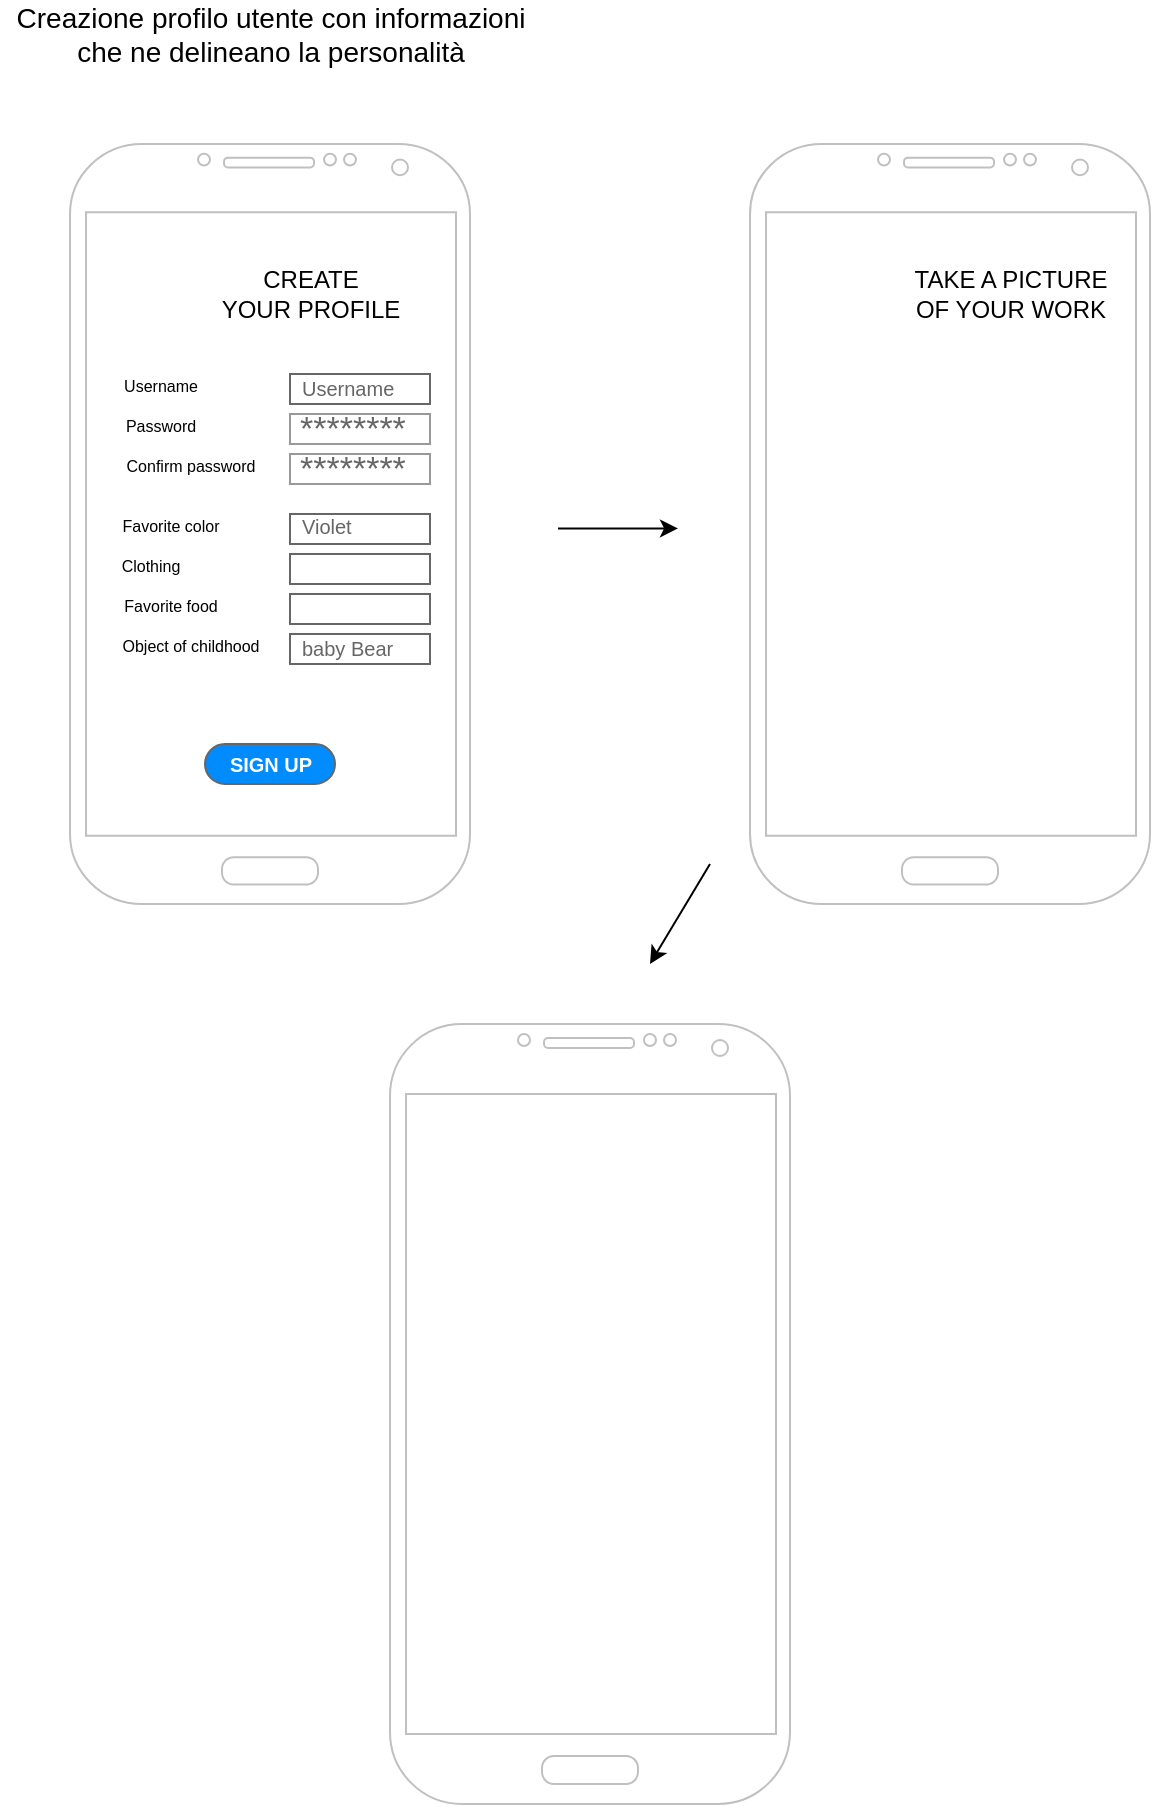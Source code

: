 <mxfile version="14.6.11" type="github">
  <diagram id="muhJKQLWhZmSRMR4RzwN" name="Page-1">
    <mxGraphModel dx="1021" dy="1736" grid="1" gridSize="10" guides="1" tooltips="1" connect="1" arrows="1" fold="1" page="1" pageScale="1" pageWidth="827" pageHeight="1169" math="0" shadow="0">
      <root>
        <mxCell id="0" />
        <mxCell id="1" parent="0" />
        <mxCell id="3F8pLctKM-UeTf3i-RXt-1" value="" style="verticalLabelPosition=bottom;verticalAlign=top;html=1;shadow=0;dashed=0;strokeWidth=1;shape=mxgraph.android.phone2;strokeColor=#c0c0c0;" parent="1" vertex="1">
          <mxGeometry x="110" y="40" width="200" height="380" as="geometry" />
        </mxCell>
        <mxCell id="3F8pLctKM-UeTf3i-RXt-2" value="" style="verticalLabelPosition=bottom;verticalAlign=top;html=1;shadow=0;dashed=0;strokeWidth=1;shape=mxgraph.android.phone2;strokeColor=#c0c0c0;" parent="1" vertex="1">
          <mxGeometry x="450" y="40" width="200" height="380" as="geometry" />
        </mxCell>
        <mxCell id="3F8pLctKM-UeTf3i-RXt-22" value="" style="shape=image;html=1;verticalAlign=top;verticalLabelPosition=bottom;labelBackgroundColor=#ffffff;imageAspect=0;aspect=fixed;image=https://cdn4.iconfinder.com/data/icons/basic-ui-2-line/32/person-people-man-profile-human-128.png;strokeWidth=1;" parent="1" vertex="1">
          <mxGeometry x="130" y="90" width="50" height="50" as="geometry" />
        </mxCell>
        <mxCell id="3F8pLctKM-UeTf3i-RXt-23" value="CREATE &lt;br&gt;YOUR PROFILE" style="text;html=1;resizable=0;autosize=1;align=center;verticalAlign=middle;points=[];fillColor=none;strokeColor=none;rounded=0;" parent="1" vertex="1">
          <mxGeometry x="180" y="100" width="100" height="30" as="geometry" />
        </mxCell>
        <mxCell id="3F8pLctKM-UeTf3i-RXt-27" value="" style="strokeWidth=1;shadow=0;dashed=0;align=center;html=1;shape=mxgraph.mockup.text.textBox;fontColor=#666666;align=left;fontSize=17;spacingLeft=4;spacingTop=-3;strokeColor=#666666;mainText=" parent="1" vertex="1">
          <mxGeometry x="220" y="245" width="70" height="15" as="geometry" />
        </mxCell>
        <mxCell id="3F8pLctKM-UeTf3i-RXt-29" value="&lt;font style=&quot;font-size: 10px&quot;&gt;Username&lt;/font&gt;" style="strokeWidth=1;shadow=0;dashed=0;align=center;html=1;shape=mxgraph.mockup.text.textBox;fontColor=#666666;align=left;fontSize=17;spacingLeft=4;spacingTop=-3;strokeColor=#666666;mainText=" parent="1" vertex="1">
          <mxGeometry x="220" y="155" width="70" height="15" as="geometry" />
        </mxCell>
        <mxCell id="3F8pLctKM-UeTf3i-RXt-30" value="&lt;span style=&quot;font-size: 10px&quot;&gt;Violet&lt;/span&gt;" style="strokeWidth=1;shadow=0;dashed=0;align=left;html=1;shape=mxgraph.mockup.text.textBox;fontColor=#666666;align=left;fontSize=10;spacingLeft=4;spacingTop=-3;strokeColor=#666666;mainText=" parent="1" vertex="1">
          <mxGeometry x="220" y="225" width="70" height="15" as="geometry" />
        </mxCell>
        <mxCell id="3F8pLctKM-UeTf3i-RXt-32" value="" style="strokeWidth=1;shadow=0;dashed=0;align=center;html=1;shape=mxgraph.mockup.text.textBox;fontColor=#666666;align=left;fontSize=17;spacingLeft=4;spacingTop=-3;strokeColor=#666666;mainText=" parent="1" vertex="1">
          <mxGeometry x="220" y="265" width="70" height="15" as="geometry" />
        </mxCell>
        <mxCell id="3F8pLctKM-UeTf3i-RXt-33" value="&lt;span style=&quot;font-size: 10px&quot;&gt;baby Bear&lt;/span&gt;" style="strokeWidth=1;shadow=0;dashed=0;align=center;html=1;shape=mxgraph.mockup.text.textBox;fontColor=#666666;align=left;fontSize=17;spacingLeft=4;spacingTop=-3;strokeColor=#666666;mainText=" parent="1" vertex="1">
          <mxGeometry x="220" y="285" width="70" height="15" as="geometry" />
        </mxCell>
        <mxCell id="3F8pLctKM-UeTf3i-RXt-34" value="&lt;font style=&quot;font-size: 8px&quot;&gt;Username&lt;/font&gt;" style="text;html=1;resizable=0;autosize=1;align=center;verticalAlign=middle;points=[];fillColor=none;strokeColor=none;rounded=0;" parent="1" vertex="1">
          <mxGeometry x="130" y="150" width="50" height="20" as="geometry" />
        </mxCell>
        <mxCell id="3F8pLctKM-UeTf3i-RXt-35" value="&lt;font style=&quot;font-size: 8px&quot;&gt;Password&lt;/font&gt;" style="text;html=1;resizable=0;autosize=1;align=center;verticalAlign=middle;points=[];fillColor=none;strokeColor=none;rounded=0;" parent="1" vertex="1">
          <mxGeometry x="130" y="170" width="50" height="20" as="geometry" />
        </mxCell>
        <mxCell id="3F8pLctKM-UeTf3i-RXt-37" value="********" style="strokeWidth=1;shadow=0;dashed=0;align=center;html=1;shape=mxgraph.mockup.forms.pwField;strokeColor=#999999;mainText=;align=left;fontColor=#666666;fontSize=17;spacingLeft=3;" parent="1" vertex="1">
          <mxGeometry x="220" y="175" width="70" height="15" as="geometry" />
        </mxCell>
        <mxCell id="3F8pLctKM-UeTf3i-RXt-38" value="&lt;span style=&quot;font-size: 8px&quot;&gt;Favorite color&lt;/span&gt;" style="text;html=1;resizable=0;autosize=1;align=center;verticalAlign=middle;points=[];fillColor=none;strokeColor=none;rounded=0;" parent="1" vertex="1">
          <mxGeometry x="130" y="220" width="60" height="20" as="geometry" />
        </mxCell>
        <mxCell id="3F8pLctKM-UeTf3i-RXt-39" value="&lt;span style=&quot;font-size: 8px&quot;&gt;Clothing&lt;/span&gt;" style="text;html=1;resizable=0;autosize=1;align=center;verticalAlign=middle;points=[];fillColor=none;strokeColor=none;rounded=0;" parent="1" vertex="1">
          <mxGeometry x="130" y="240" width="40" height="20" as="geometry" />
        </mxCell>
        <mxCell id="3F8pLctKM-UeTf3i-RXt-40" value="&lt;span style=&quot;font-size: 8px&quot;&gt;Favorite food&lt;/span&gt;" style="text;html=1;resizable=0;autosize=1;align=center;verticalAlign=middle;points=[];fillColor=none;strokeColor=none;rounded=0;" parent="1" vertex="1">
          <mxGeometry x="130" y="260" width="60" height="20" as="geometry" />
        </mxCell>
        <mxCell id="3F8pLctKM-UeTf3i-RXt-41" value="&lt;span style=&quot;font-size: 8px&quot;&gt;Object of childhood&lt;/span&gt;" style="text;html=1;resizable=0;autosize=1;align=center;verticalAlign=middle;points=[];fillColor=none;strokeColor=none;rounded=0;" parent="1" vertex="1">
          <mxGeometry x="130" y="280" width="80" height="20" as="geometry" />
        </mxCell>
        <mxCell id="3F8pLctKM-UeTf3i-RXt-58" value="SIGN UP" style="strokeWidth=1;shadow=0;dashed=0;align=center;html=1;shape=mxgraph.mockup.buttons.button;strokeColor=#666666;fontColor=#ffffff;mainText=;buttonStyle=round;fontSize=10;fontStyle=1;fillColor=#008cff;whiteSpace=wrap;" parent="1" vertex="1">
          <mxGeometry x="177.5" y="340" width="65" height="20" as="geometry" />
        </mxCell>
        <mxCell id="3F8pLctKM-UeTf3i-RXt-59" value="&lt;font style=&quot;font-size: 14px&quot;&gt;Creazione profilo utente con informazioni&lt;br&gt;che ne delineano la personalità&lt;/font&gt;" style="text;html=1;resizable=0;autosize=1;align=center;verticalAlign=middle;points=[];fillColor=none;strokeColor=none;rounded=0;fontSize=10;" parent="1" vertex="1">
          <mxGeometry x="75" y="-30" width="270" height="30" as="geometry" />
        </mxCell>
        <mxCell id="46dSbzAREaTx-z17Ad4z-2" value="&lt;font style=&quot;font-size: 8px&quot;&gt;Confirm password&lt;/font&gt;" style="text;html=1;resizable=0;autosize=1;align=center;verticalAlign=middle;points=[];fillColor=none;strokeColor=none;rounded=0;" vertex="1" parent="1">
          <mxGeometry x="130" y="190" width="80" height="20" as="geometry" />
        </mxCell>
        <mxCell id="46dSbzAREaTx-z17Ad4z-3" value="********" style="strokeWidth=1;shadow=0;dashed=0;align=center;html=1;shape=mxgraph.mockup.forms.pwField;strokeColor=#999999;mainText=;align=left;fontColor=#666666;fontSize=17;spacingLeft=3;" vertex="1" parent="1">
          <mxGeometry x="220" y="195" width="70" height="15" as="geometry" />
        </mxCell>
        <mxCell id="46dSbzAREaTx-z17Ad4z-5" value="" style="endArrow=classic;html=1;" edge="1" parent="1">
          <mxGeometry width="50" height="50" relative="1" as="geometry">
            <mxPoint x="354" y="232.21" as="sourcePoint" />
            <mxPoint x="414" y="232.21" as="targetPoint" />
          </mxGeometry>
        </mxCell>
        <mxCell id="46dSbzAREaTx-z17Ad4z-6" value="" style="verticalLabelPosition=bottom;verticalAlign=top;html=1;shadow=0;dashed=0;strokeWidth=1;shape=mxgraph.android.phone2;strokeColor=#c0c0c0;" vertex="1" parent="1">
          <mxGeometry x="270" y="480" width="200" height="390" as="geometry" />
        </mxCell>
        <mxCell id="46dSbzAREaTx-z17Ad4z-7" value="" style="endArrow=classic;html=1;" edge="1" parent="1">
          <mxGeometry width="50" height="50" relative="1" as="geometry">
            <mxPoint x="430" y="400" as="sourcePoint" />
            <mxPoint x="400" y="450" as="targetPoint" />
          </mxGeometry>
        </mxCell>
        <mxCell id="46dSbzAREaTx-z17Ad4z-9" value="" style="shape=image;html=1;verticalAlign=top;verticalLabelPosition=bottom;labelBackgroundColor=#ffffff;imageAspect=0;aspect=fixed;image=https://cdn4.iconfinder.com/data/icons/multimedia-75/512/multimedia-49-128.png" vertex="1" parent="1">
          <mxGeometry x="470" y="85" width="55" height="55" as="geometry" />
        </mxCell>
        <mxCell id="46dSbzAREaTx-z17Ad4z-10" value="TAKE A PICTURE &lt;br&gt;OF YOUR WORK" style="text;html=1;resizable=0;autosize=1;align=center;verticalAlign=middle;points=[];fillColor=none;strokeColor=none;rounded=0;" vertex="1" parent="1">
          <mxGeometry x="525" y="100" width="110" height="30" as="geometry" />
        </mxCell>
      </root>
    </mxGraphModel>
  </diagram>
</mxfile>
